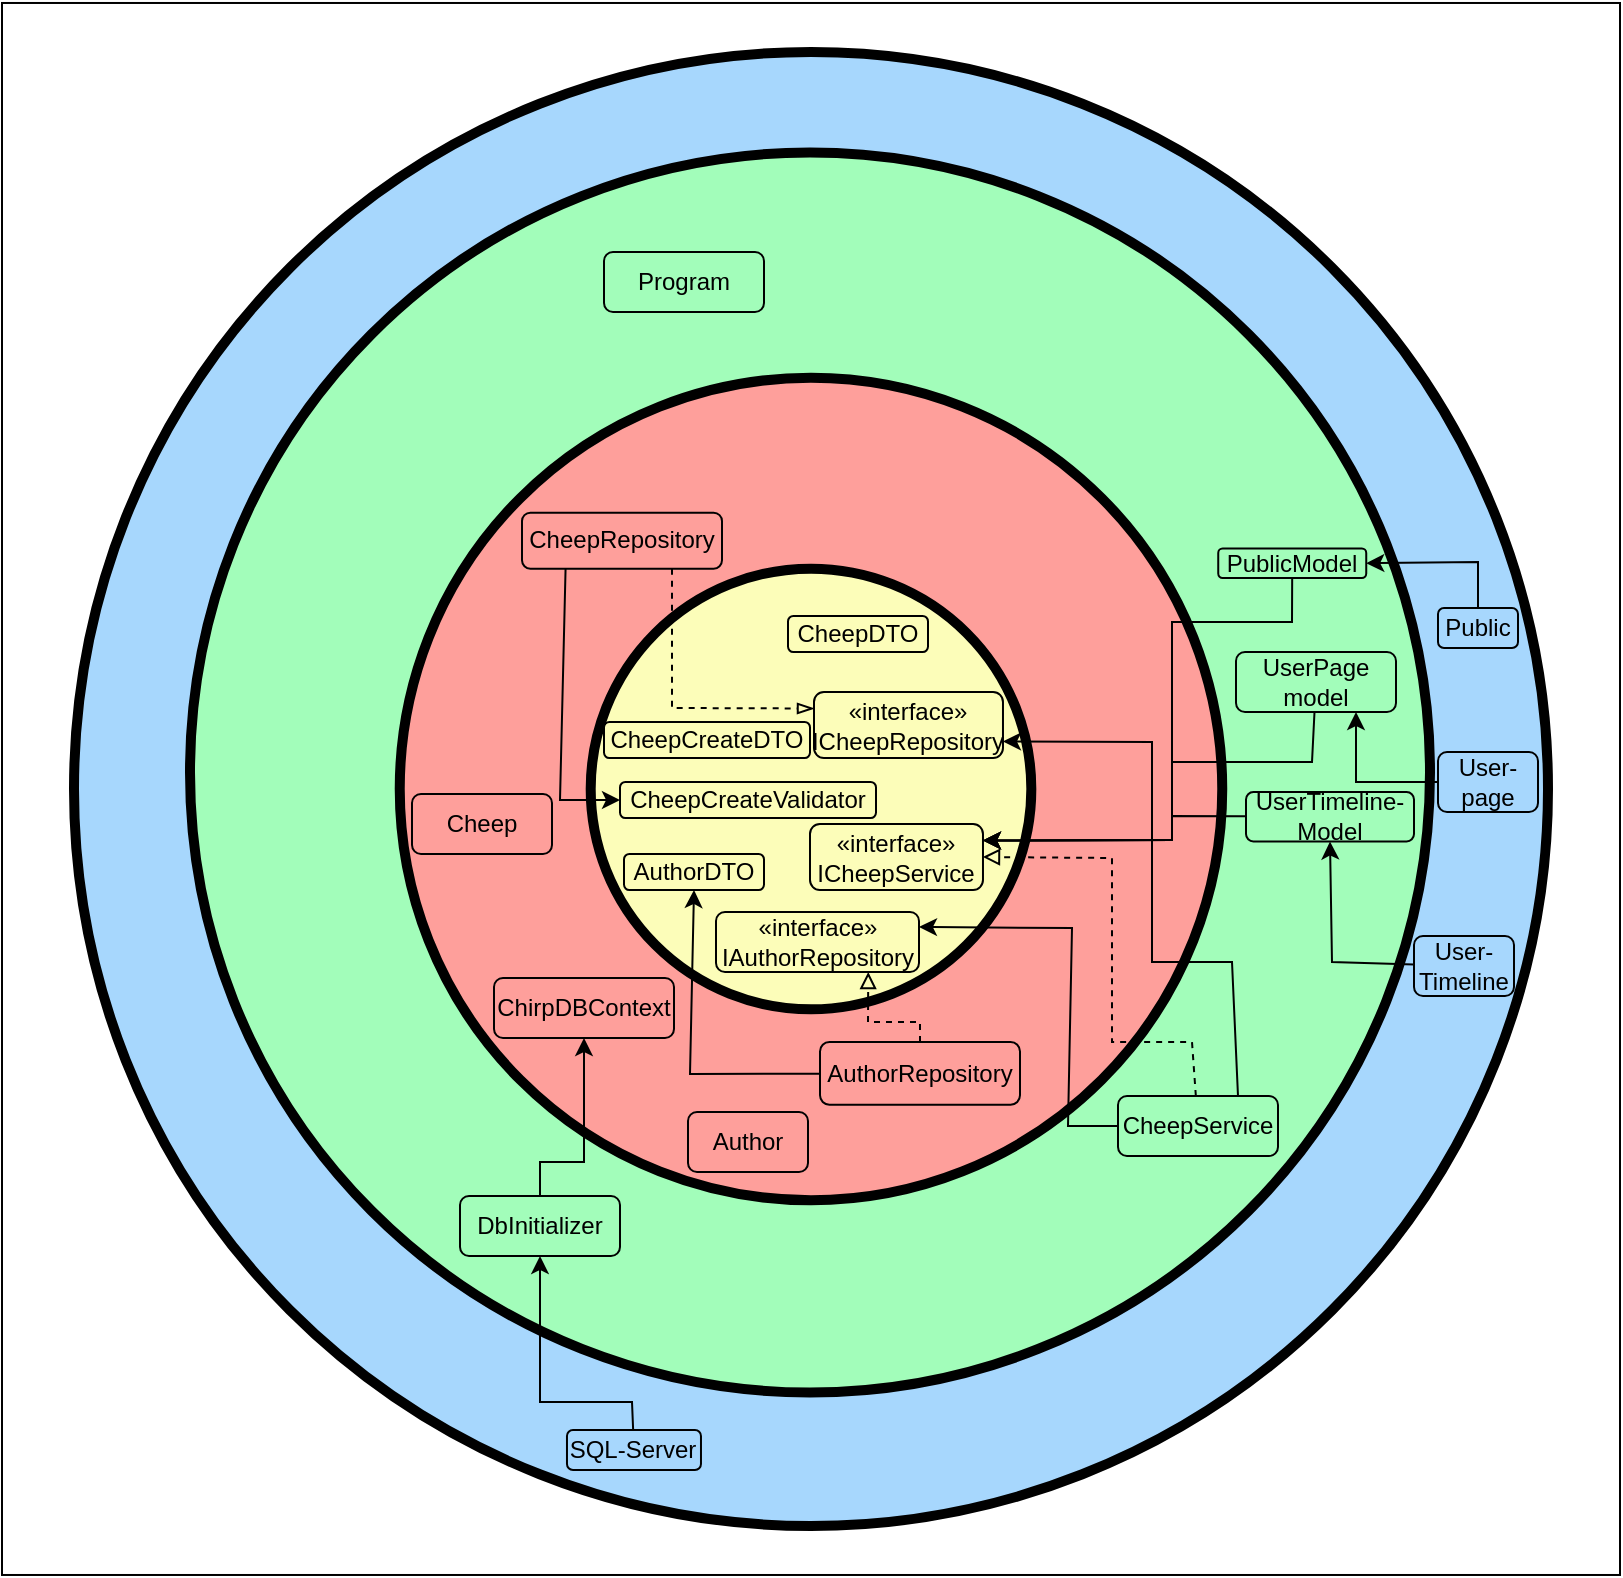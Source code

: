 <mxfile>
    <diagram id="IpP2WDs2np4hdh_sod9k" name="Page-1">
        <mxGraphModel dx="-453" dy="952" grid="0" gridSize="10" guides="1" tooltips="1" connect="1" arrows="1" fold="1" page="1" pageScale="1" pageWidth="850" pageHeight="1100" background="#ffffff" math="0" shadow="0">
            <root>
                <mxCell id="0"/>
                <mxCell id="1" parent="0"/>
                <mxCell id="358" value="" style="rounded=0;whiteSpace=wrap;html=1;fillColor=none;" vertex="1" parent="1">
                    <mxGeometry x="1725" y="20.49" width="809" height="786" as="geometry"/>
                </mxCell>
                <mxCell id="131" style="edgeStyle=none;html=1;entryX=0.5;entryY=1;entryDx=0;entryDy=0;fontColor=#080808;endArrow=block;endFill=0;" parent="1" edge="1">
                    <mxGeometry relative="1" as="geometry">
                        <mxPoint x="4130" y="674" as="sourcePoint"/>
                    </mxGeometry>
                </mxCell>
                <mxCell id="240" value="" style="ellipse;whiteSpace=wrap;html=1;aspect=fixed;fillColor=#A7D7FD;strokeColor=#000000;strokeWidth=5;fontColor=#ffffff;" parent="1" vertex="1">
                    <mxGeometry x="1761" y="45" width="737" height="737" as="geometry"/>
                </mxCell>
                <mxCell id="241" value="" style="ellipse;whiteSpace=wrap;html=1;aspect=fixed;strokeColor=#000000;strokeWidth=5;fillColor=#A2FDBA;" parent="1" vertex="1">
                    <mxGeometry x="1819" y="95.25" width="620" height="620" as="geometry"/>
                </mxCell>
                <mxCell id="242" value="" style="ellipse;whiteSpace=wrap;html=1;aspect=fixed;strokeColor=#000000;strokeWidth=5;fillColor=#FE9F9B;" parent="1" vertex="1">
                    <mxGeometry x="1923.87" y="207.87" width="411.25" height="411.25" as="geometry"/>
                </mxCell>
                <mxCell id="243" value="" style="ellipse;whiteSpace=wrap;html=1;aspect=fixed;strokeColor=#000000;strokeWidth=5;fillColor=#FCFDB9;" parent="1" vertex="1">
                    <mxGeometry x="2019.35" y="303.34" width="220.31" height="220.31" as="geometry"/>
                </mxCell>
                <mxCell id="244" value="&lt;font color=&quot;#000000&quot;&gt;AuthorDTO&lt;br&gt;&lt;/font&gt;" style="rounded=1;whiteSpace=wrap;html=1;strokeColor=#000000;strokeWidth=1;fillColor=#FCFDB9;" parent="1" vertex="1">
                    <mxGeometry x="2036" y="446" width="70" height="18" as="geometry"/>
                </mxCell>
                <mxCell id="248" value="&lt;span style=&quot;color: rgb(0, 0, 0);&quot;&gt;«interface»&lt;br&gt;&lt;/span&gt;&lt;font color=&quot;#000000&quot;&gt;ICheepRepository&lt;br&gt;&lt;/font&gt;" style="rounded=1;whiteSpace=wrap;html=1;strokeColor=#000000;strokeWidth=1;fillColor=#FCFDB9;" parent="1" vertex="1">
                    <mxGeometry x="2131" y="365" width="94.49" height="33" as="geometry"/>
                </mxCell>
                <mxCell id="252" value="&lt;span style=&quot;color: rgb(0, 0, 0);&quot;&gt;«interface»&lt;br&gt;&lt;/span&gt;&lt;font color=&quot;#000000&quot;&gt;IAuthorRepository&lt;br&gt;&lt;/font&gt;" style="rounded=1;whiteSpace=wrap;html=1;strokeColor=#000000;strokeWidth=1;fillColor=#FCFDB9;" parent="1" vertex="1">
                    <mxGeometry x="2082" y="475" width="101.5" height="30" as="geometry"/>
                </mxCell>
                <mxCell id="253" value="&lt;span style=&quot;color: rgb(0, 0, 0);&quot;&gt;«interface»&lt;br&gt;&lt;/span&gt;&lt;font color=&quot;#000000&quot;&gt;ICheepService&lt;br&gt;&lt;/font&gt;" style="rounded=1;whiteSpace=wrap;html=1;strokeColor=#000000;strokeWidth=1;fillColor=#FCFDB9;" parent="1" vertex="1">
                    <mxGeometry x="2129" y="431" width="86.49" height="33" as="geometry"/>
                </mxCell>
                <mxCell id="298" style="edgeStyle=none;rounded=0;html=1;entryX=0;entryY=0.25;entryDx=0;entryDy=0;strokeColor=#000000;endArrow=blockThin;endFill=0;exitX=0.75;exitY=1;exitDx=0;exitDy=0;dashed=1;" parent="1" source="255" target="248" edge="1">
                    <mxGeometry relative="1" as="geometry">
                        <Array as="points">
                            <mxPoint x="2060" y="373"/>
                        </Array>
                    </mxGeometry>
                </mxCell>
                <mxCell id="312" style="edgeStyle=none;rounded=0;html=1;entryX=0;entryY=0.5;entryDx=0;entryDy=0;strokeColor=#000000;endArrow=classic;endFill=1;exitX=0.218;exitY=0.978;exitDx=0;exitDy=0;exitPerimeter=0;" parent="1" source="255" target="301" edge="1">
                    <mxGeometry relative="1" as="geometry">
                        <Array as="points">
                            <mxPoint x="2004" y="419"/>
                        </Array>
                    </mxGeometry>
                </mxCell>
                <mxCell id="255" value="&lt;font color=&quot;#000000&quot;&gt;CheepRepository&lt;br&gt;&lt;/font&gt;" style="rounded=1;whiteSpace=wrap;html=1;strokeColor=#000000;strokeWidth=1;fillColor=#FE9F9B;" parent="1" vertex="1">
                    <mxGeometry x="1985" y="275.34" width="100" height="28" as="geometry"/>
                </mxCell>
                <mxCell id="288" style="edgeStyle=none;rounded=0;html=1;entryX=0.75;entryY=1;entryDx=0;entryDy=0;strokeColor=#000000;endArrow=block;endFill=0;dashed=1;" parent="1" source="258" target="252" edge="1">
                    <mxGeometry relative="1" as="geometry">
                        <Array as="points">
                            <mxPoint x="2184" y="530"/>
                            <mxPoint x="2158" y="530"/>
                        </Array>
                    </mxGeometry>
                </mxCell>
                <mxCell id="311" style="edgeStyle=none;rounded=0;html=1;entryX=0.5;entryY=1;entryDx=0;entryDy=0;strokeColor=#000000;endArrow=classic;endFill=1;" parent="1" source="258" target="244" edge="1">
                    <mxGeometry relative="1" as="geometry">
                        <Array as="points">
                            <mxPoint x="2069" y="556"/>
                        </Array>
                    </mxGeometry>
                </mxCell>
                <mxCell id="258" value="&lt;font color=&quot;#000000&quot;&gt;AuthorRepository&lt;br&gt;&lt;/font&gt;" style="rounded=1;whiteSpace=wrap;html=1;strokeColor=#000000;strokeWidth=1;fillColor=#FE9F9B;" parent="1" vertex="1">
                    <mxGeometry x="2134" y="540" width="100" height="31.35" as="geometry"/>
                </mxCell>
                <mxCell id="259" value="&lt;font color=&quot;#000000&quot;&gt;Cheep&lt;br&gt;&lt;/font&gt;" style="rounded=1;whiteSpace=wrap;html=1;strokeColor=#000000;strokeWidth=1;fillColor=#FE9F9B;fontStyle=0" parent="1" vertex="1">
                    <mxGeometry x="1930" y="416" width="70" height="30" as="geometry"/>
                </mxCell>
                <mxCell id="261" value="&lt;font color=&quot;#000000&quot;&gt;Author&lt;br&gt;&lt;/font&gt;" style="rounded=1;whiteSpace=wrap;html=1;strokeColor=#000000;strokeWidth=1;fillColor=#FE9F9B;" parent="1" vertex="1">
                    <mxGeometry x="2068" y="575" width="60" height="30" as="geometry"/>
                </mxCell>
                <mxCell id="263" value="&lt;font color=&quot;#000000&quot;&gt;ChirpDBContext&lt;br&gt;&lt;/font&gt;" style="rounded=1;whiteSpace=wrap;html=1;strokeColor=#000000;strokeWidth=1;fillColor=#FE9F9B;fontStyle=0" parent="1" vertex="1">
                    <mxGeometry x="1971" y="508" width="90" height="30" as="geometry"/>
                </mxCell>
                <mxCell id="294" style="edgeStyle=none;rounded=0;html=1;entryX=1;entryY=0.5;entryDx=0;entryDy=0;strokeColor=#000000;endArrow=classic;endFill=1;" parent="1" source="264" target="274" edge="1">
                    <mxGeometry relative="1" as="geometry">
                        <Array as="points">
                            <mxPoint x="2463" y="300"/>
                        </Array>
                    </mxGeometry>
                </mxCell>
                <mxCell id="264" value="&lt;font color=&quot;#000000&quot;&gt;Public&lt;br&gt;&lt;/font&gt;" style="rounded=1;whiteSpace=wrap;html=1;strokeColor=#000000;strokeWidth=1;fillColor=#A7D7FD;fontStyle=0" parent="1" vertex="1">
                    <mxGeometry x="2443" y="323" width="40" height="20" as="geometry"/>
                </mxCell>
                <mxCell id="303" style="edgeStyle=none;rounded=0;html=1;entryX=0.5;entryY=1;entryDx=0;entryDy=0;strokeColor=#000000;endArrow=classic;endFill=1;" parent="1" source="265" target="272" edge="1">
                    <mxGeometry relative="1" as="geometry">
                        <Array as="points">
                            <mxPoint x="2390" y="500"/>
                        </Array>
                    </mxGeometry>
                </mxCell>
                <mxCell id="265" value="&lt;font color=&quot;#000000&quot;&gt;User-&lt;br&gt;Timeline&lt;br&gt;&lt;/font&gt;" style="rounded=1;whiteSpace=wrap;html=1;strokeColor=#000000;strokeWidth=1;fillColor=#A7D7FD;fontStyle=0" parent="1" vertex="1">
                    <mxGeometry x="2431" y="487" width="50" height="30" as="geometry"/>
                </mxCell>
                <mxCell id="289" style="edgeStyle=none;rounded=0;html=1;entryX=1;entryY=0.25;entryDx=0;entryDy=0;strokeColor=#000000;endArrow=classic;endFill=1;" parent="1" source="267" target="252" edge="1">
                    <mxGeometry relative="1" as="geometry">
                        <Array as="points">
                            <mxPoint x="2258" y="582"/>
                            <mxPoint x="2260" y="483"/>
                        </Array>
                    </mxGeometry>
                </mxCell>
                <mxCell id="290" style="edgeStyle=none;rounded=0;html=1;entryX=1;entryY=0.75;entryDx=0;entryDy=0;strokeColor=#000000;endArrow=classic;endFill=1;exitX=0.75;exitY=0;exitDx=0;exitDy=0;" parent="1" source="267" target="248" edge="1">
                    <mxGeometry relative="1" as="geometry">
                        <Array as="points">
                            <mxPoint x="2340" y="500"/>
                            <mxPoint x="2300" y="500"/>
                            <mxPoint x="2300" y="390"/>
                        </Array>
                    </mxGeometry>
                </mxCell>
                <mxCell id="291" style="edgeStyle=none;rounded=0;html=1;entryX=1;entryY=0.5;entryDx=0;entryDy=0;strokeColor=#000000;endArrow=block;endFill=0;dashed=1;" parent="1" source="267" target="253" edge="1">
                    <mxGeometry relative="1" as="geometry">
                        <Array as="points">
                            <mxPoint x="2320" y="540"/>
                            <mxPoint x="2280" y="540"/>
                            <mxPoint x="2280" y="448"/>
                        </Array>
                    </mxGeometry>
                </mxCell>
                <mxCell id="267" value="&lt;font color=&quot;#000000&quot;&gt;CheepService&lt;br&gt;&lt;/font&gt;" style="rounded=1;whiteSpace=wrap;html=1;strokeColor=#000000;strokeWidth=1;fillColor=#A2FDBA;fontStyle=0" parent="1" vertex="1">
                    <mxGeometry x="2283" y="567" width="80" height="30" as="geometry"/>
                </mxCell>
                <mxCell id="309" style="edgeStyle=none;rounded=0;html=1;entryX=1;entryY=0.25;entryDx=0;entryDy=0;strokeColor=#000000;endArrow=classic;endFill=1;" parent="1" source="270" target="253" edge="1">
                    <mxGeometry relative="1" as="geometry">
                        <Array as="points">
                            <mxPoint x="2380" y="400"/>
                            <mxPoint x="2310" y="400"/>
                            <mxPoint x="2310" y="439"/>
                        </Array>
                    </mxGeometry>
                </mxCell>
                <mxCell id="270" value="&lt;font color=&quot;#000000&quot;&gt;UserPage model&lt;br&gt;&lt;/font&gt;" style="rounded=1;whiteSpace=wrap;html=1;strokeColor=#000000;strokeWidth=1;fillColor=#A2FDBA;fontStyle=0" parent="1" vertex="1">
                    <mxGeometry x="2342" y="345" width="80" height="30" as="geometry"/>
                </mxCell>
                <mxCell id="308" style="edgeStyle=none;rounded=0;html=1;entryX=1;entryY=0.25;entryDx=0;entryDy=0;strokeColor=#000000;endArrow=classic;endFill=1;" parent="1" source="272" target="253" edge="1">
                    <mxGeometry relative="1" as="geometry">
                        <Array as="points">
                            <mxPoint x="2310" y="427"/>
                            <mxPoint x="2310" y="439"/>
                        </Array>
                    </mxGeometry>
                </mxCell>
                <mxCell id="272" value="&lt;font color=&quot;#000000&quot;&gt;UserTimeline-&lt;br&gt;Model&lt;br&gt;&lt;/font&gt;" style="rounded=1;whiteSpace=wrap;html=1;strokeColor=#000000;strokeWidth=1;fillColor=#A2FDBA;fontStyle=0" parent="1" vertex="1">
                    <mxGeometry x="2347" y="415" width="84" height="24.75" as="geometry"/>
                </mxCell>
                <mxCell id="310" style="edgeStyle=none;rounded=0;html=1;entryX=1;entryY=0.25;entryDx=0;entryDy=0;strokeColor=#000000;endArrow=classic;endFill=1;" parent="1" source="274" target="253" edge="1">
                    <mxGeometry relative="1" as="geometry">
                        <Array as="points">
                            <mxPoint x="2370" y="330"/>
                            <mxPoint x="2310" y="330"/>
                            <mxPoint x="2310" y="439"/>
                        </Array>
                    </mxGeometry>
                </mxCell>
                <mxCell id="274" value="&lt;font color=&quot;#000000&quot;&gt;PublicModel&lt;br&gt;&lt;/font&gt;" style="rounded=1;whiteSpace=wrap;html=1;strokeColor=#000000;strokeWidth=1;fillColor=#A2FDBA;fontStyle=0" parent="1" vertex="1">
                    <mxGeometry x="2333.12" y="293.25" width="74" height="14.75" as="geometry"/>
                </mxCell>
                <mxCell id="275" value="&lt;font color=&quot;#000000&quot;&gt;Program&lt;br&gt;&lt;/font&gt;" style="rounded=1;whiteSpace=wrap;html=1;strokeColor=#000000;strokeWidth=1;fillColor=#A2FDBA;fontStyle=0" parent="1" vertex="1">
                    <mxGeometry x="2026" y="145" width="80" height="30" as="geometry"/>
                </mxCell>
                <mxCell id="307" style="edgeStyle=none;rounded=0;html=1;strokeColor=#000000;endArrow=classic;endFill=1;" parent="1" source="277" target="263" edge="1">
                    <mxGeometry relative="1" as="geometry">
                        <Array as="points">
                            <mxPoint x="1994" y="600"/>
                            <mxPoint x="2016" y="600"/>
                        </Array>
                    </mxGeometry>
                </mxCell>
                <mxCell id="277" value="&lt;font color=&quot;#000000&quot;&gt;DbInitializer&lt;br&gt;&lt;/font&gt;" style="rounded=1;whiteSpace=wrap;html=1;strokeColor=#000000;strokeWidth=1;fillColor=#A2FDBA;fontStyle=0" parent="1" vertex="1">
                    <mxGeometry x="1954" y="617" width="80" height="30" as="geometry"/>
                </mxCell>
                <mxCell id="357" style="edgeStyle=none;rounded=0;html=1;entryX=0.5;entryY=1;entryDx=0;entryDy=0;strokeColor=#000000;endArrow=classic;endFill=1;" parent="1" source="279" target="277" edge="1">
                    <mxGeometry relative="1" as="geometry">
                        <Array as="points">
                            <mxPoint x="2040" y="720"/>
                            <mxPoint x="1994" y="720"/>
                        </Array>
                    </mxGeometry>
                </mxCell>
                <mxCell id="279" value="&lt;font color=&quot;#000000&quot;&gt;SQL-Server&lt;br&gt;&lt;/font&gt;" style="rounded=1;whiteSpace=wrap;html=1;strokeColor=#000000;strokeWidth=1;fillColor=#A7D7FD;fontStyle=0" parent="1" vertex="1">
                    <mxGeometry x="2007.49" y="734" width="67" height="20" as="geometry"/>
                </mxCell>
                <mxCell id="295" value="&lt;font color=&quot;#000000&quot;&gt;CheepDTO&lt;br&gt;&lt;/font&gt;" style="rounded=1;whiteSpace=wrap;html=1;strokeColor=#000000;strokeWidth=1;fillColor=#FCFDB9;" parent="1" vertex="1">
                    <mxGeometry x="2118" y="327" width="70" height="18" as="geometry"/>
                </mxCell>
                <mxCell id="300" value="&lt;font color=&quot;#000000&quot;&gt;CheepCreateDTO&lt;br&gt;&lt;/font&gt;" style="rounded=1;whiteSpace=wrap;html=1;strokeColor=#000000;strokeWidth=1;fillColor=#FCFDB9;" parent="1" vertex="1">
                    <mxGeometry x="2026" y="380" width="103" height="18" as="geometry"/>
                </mxCell>
                <mxCell id="301" value="&lt;font color=&quot;#000000&quot;&gt;CheepCreateValidator&lt;br&gt;&lt;/font&gt;" style="rounded=1;whiteSpace=wrap;html=1;strokeColor=#000000;strokeWidth=1;fillColor=#FCFDB9;" parent="1" vertex="1">
                    <mxGeometry x="2034" y="410" width="128" height="18" as="geometry"/>
                </mxCell>
                <mxCell id="305" style="edgeStyle=none;rounded=0;html=1;strokeColor=#000000;endArrow=classic;endFill=1;entryX=0.75;entryY=1;entryDx=0;entryDy=0;" parent="1" source="304" target="270" edge="1">
                    <mxGeometry relative="1" as="geometry">
                        <mxPoint x="2400" y="380" as="targetPoint"/>
                        <Array as="points">
                            <mxPoint x="2402" y="410"/>
                        </Array>
                    </mxGeometry>
                </mxCell>
                <mxCell id="304" value="&lt;font color=&quot;#000000&quot;&gt;User-&lt;br&gt;page&lt;br&gt;&lt;/font&gt;" style="rounded=1;whiteSpace=wrap;html=1;strokeColor=#000000;strokeWidth=1;fillColor=#A7D7FD;fontStyle=0" parent="1" vertex="1">
                    <mxGeometry x="2443" y="395" width="50" height="30" as="geometry"/>
                </mxCell>
            </root>
        </mxGraphModel>
    </diagram>
</mxfile>